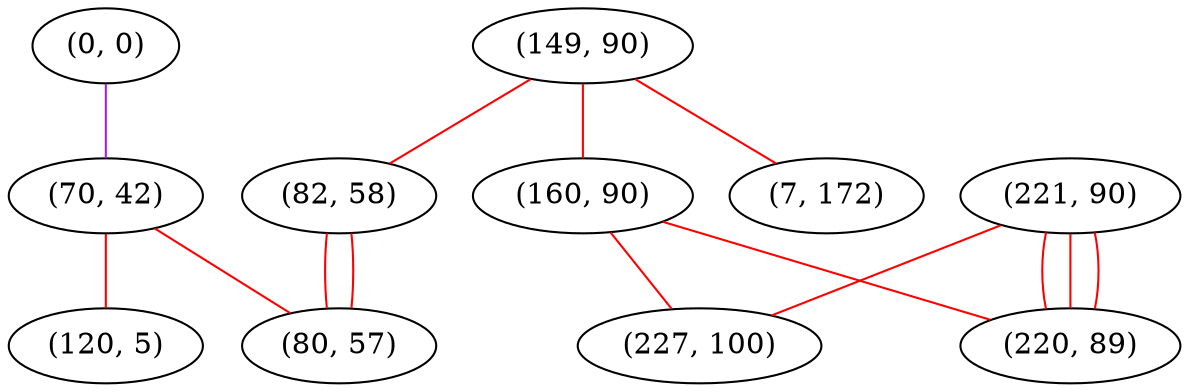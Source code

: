 graph "" {
"(0, 0)";
"(149, 90)";
"(160, 90)";
"(7, 172)";
"(221, 90)";
"(70, 42)";
"(120, 5)";
"(220, 89)";
"(82, 58)";
"(80, 57)";
"(227, 100)";
"(0, 0)" -- "(70, 42)"  [color=purple, key=0, weight=4];
"(149, 90)" -- "(7, 172)"  [color=red, key=0, weight=1];
"(149, 90)" -- "(160, 90)"  [color=red, key=0, weight=1];
"(149, 90)" -- "(82, 58)"  [color=red, key=0, weight=1];
"(160, 90)" -- "(227, 100)"  [color=red, key=0, weight=1];
"(160, 90)" -- "(220, 89)"  [color=red, key=0, weight=1];
"(221, 90)" -- "(220, 89)"  [color=red, key=0, weight=1];
"(221, 90)" -- "(220, 89)"  [color=red, key=1, weight=1];
"(221, 90)" -- "(220, 89)"  [color=red, key=2, weight=1];
"(221, 90)" -- "(227, 100)"  [color=red, key=0, weight=1];
"(70, 42)" -- "(80, 57)"  [color=red, key=0, weight=1];
"(70, 42)" -- "(120, 5)"  [color=red, key=0, weight=1];
"(82, 58)" -- "(80, 57)"  [color=red, key=0, weight=1];
"(82, 58)" -- "(80, 57)"  [color=red, key=1, weight=1];
}
